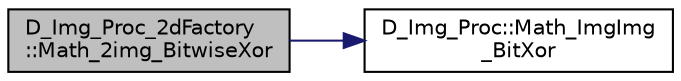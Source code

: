 digraph "D_Img_Proc_2dFactory::Math_2img_BitwiseXor"
{
 // LATEX_PDF_SIZE
  edge [fontname="Helvetica",fontsize="10",labelfontname="Helvetica",labelfontsize="10"];
  node [fontname="Helvetica",fontsize="10",shape=record];
  rankdir="LR";
  Node1 [label="D_Img_Proc_2dFactory\l::Math_2img_BitwiseXor",height=0.2,width=0.4,color="black", fillcolor="grey75", style="filled", fontcolor="black",tooltip=" "];
  Node1 -> Node2 [color="midnightblue",fontsize="10",style="solid",fontname="Helvetica"];
  Node2 [label="D_Img_Proc::Math_ImgImg\l_BitXor",height=0.2,width=0.4,color="black", fillcolor="white", style="filled",URL="$class_d___img___proc.html#a20f86f3f9719ee748c61416d9a0d7131",tooltip=" "];
}
